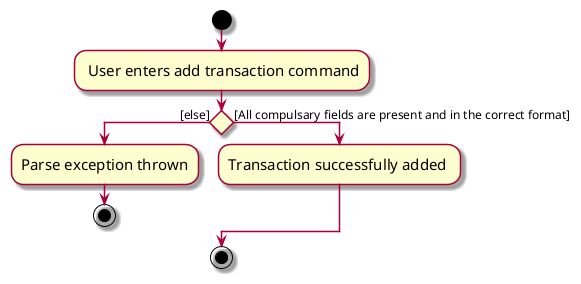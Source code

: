 @startuml

skin rose
skinparam ActivityFontSize 15
skinparam ArrowFontSize 12
start

: User enters add transaction command;

if () then ([else])
  :Parse exception thrown;
  stop
else ([All compulsary fields are present and in the correct format])
  :Transaction successfully added ;
endif


stop

@enduml